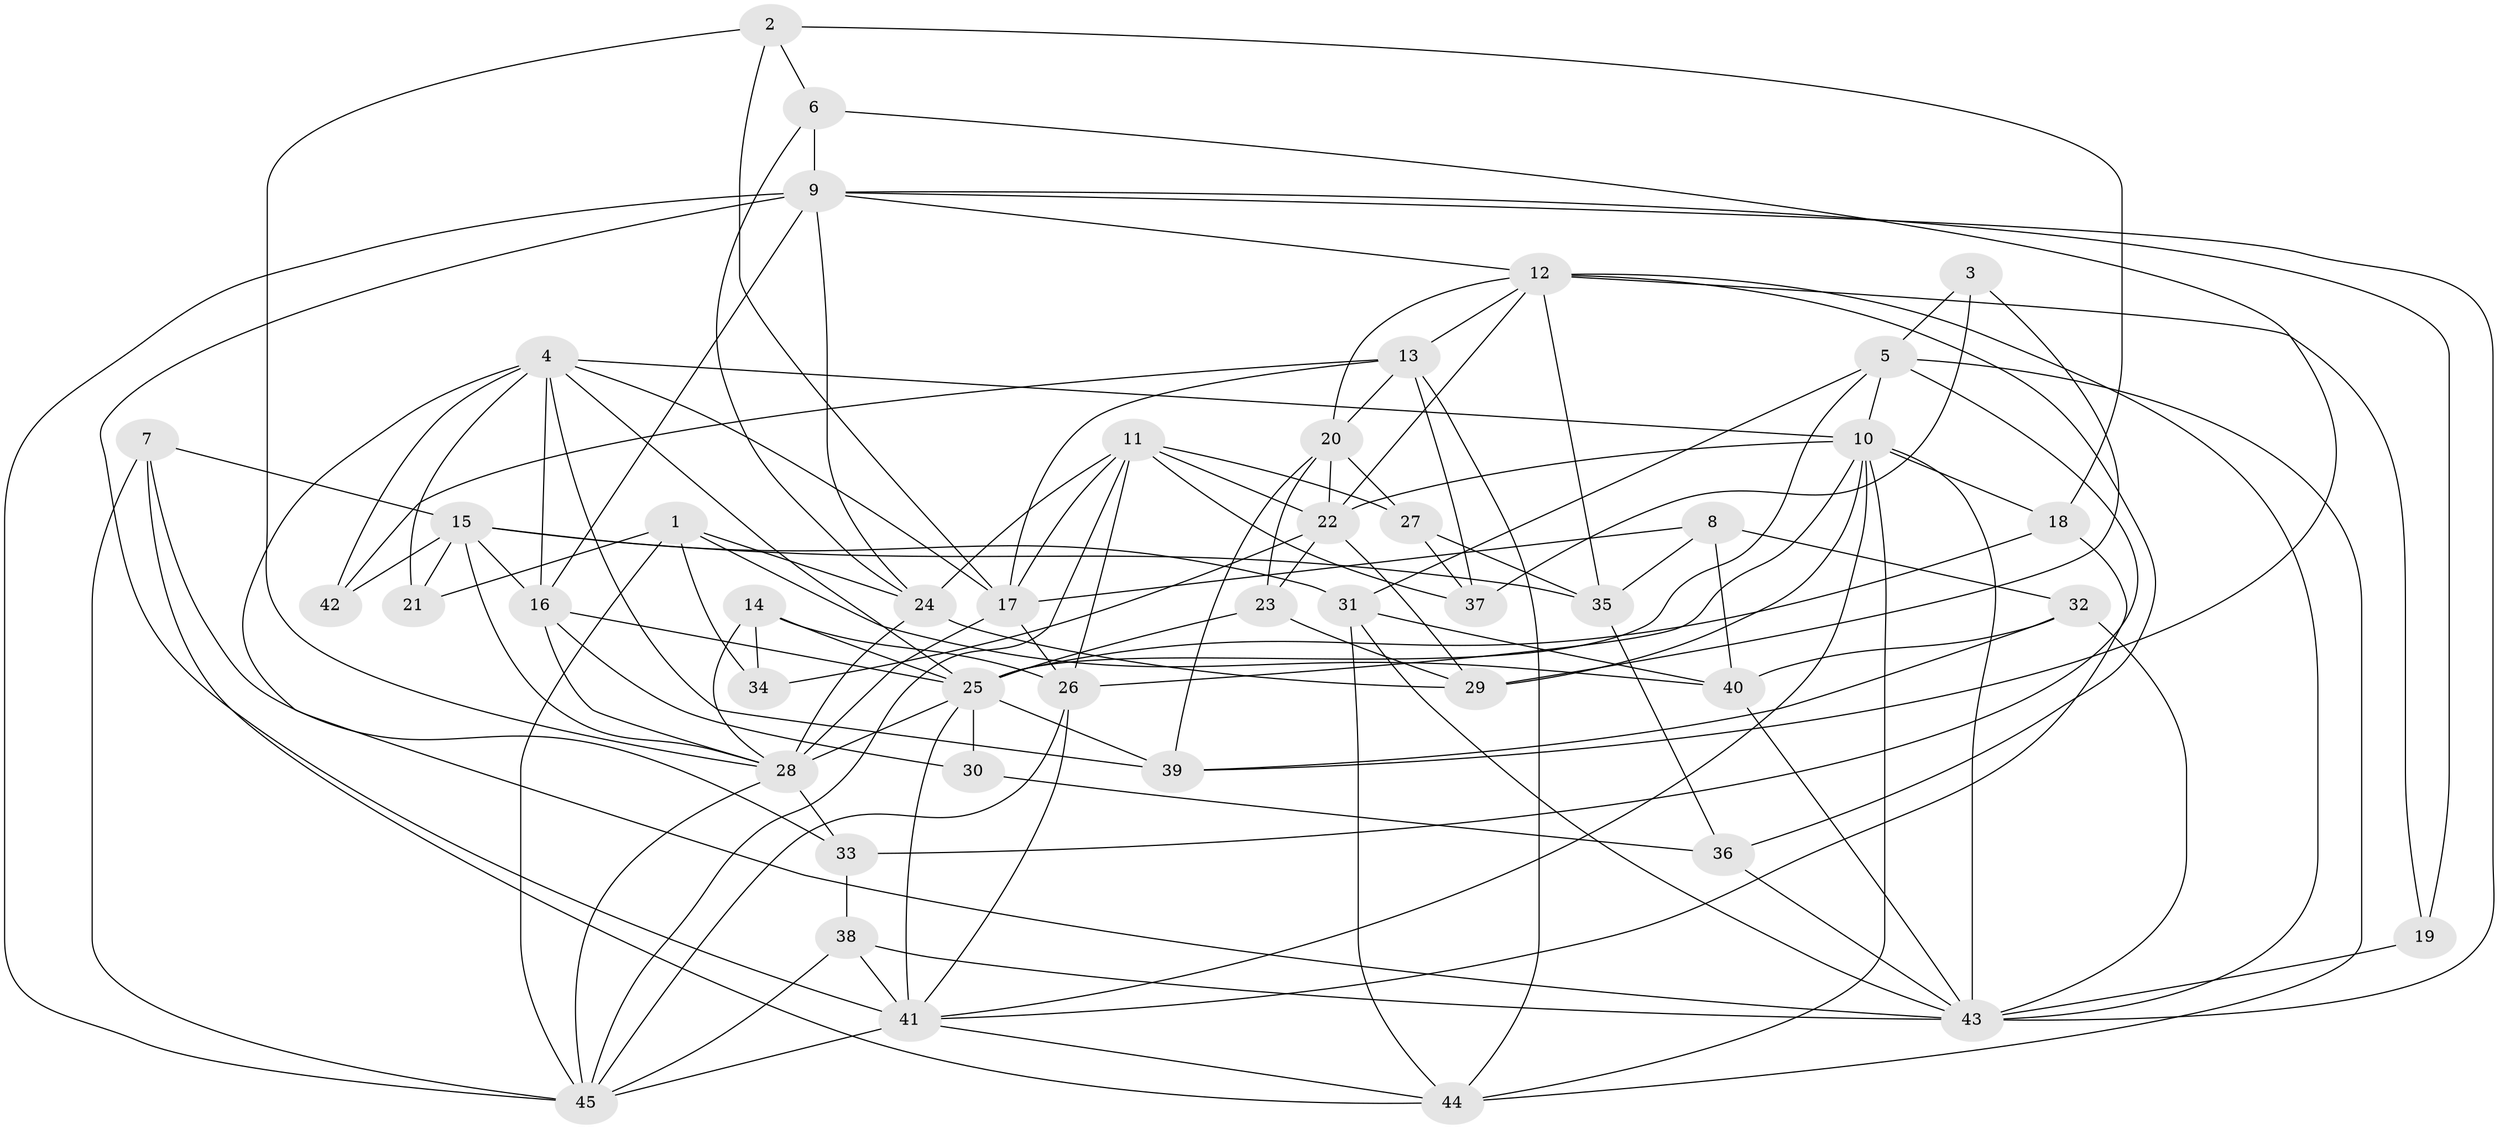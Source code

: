 // original degree distribution, {2: 0.13333333333333333, 4: 0.2, 6: 0.13333333333333333, 3: 0.32222222222222224, 5: 0.15555555555555556, 7: 0.05555555555555555}
// Generated by graph-tools (version 1.1) at 2025/02/03/09/25 03:02:08]
// undirected, 45 vertices, 124 edges
graph export_dot {
graph [start="1"]
  node [color=gray90,style=filled];
  1;
  2;
  3;
  4;
  5;
  6;
  7;
  8;
  9;
  10;
  11;
  12;
  13;
  14;
  15;
  16;
  17;
  18;
  19;
  20;
  21;
  22;
  23;
  24;
  25;
  26;
  27;
  28;
  29;
  30;
  31;
  32;
  33;
  34;
  35;
  36;
  37;
  38;
  39;
  40;
  41;
  42;
  43;
  44;
  45;
  1 -- 21 [weight=1.0];
  1 -- 24 [weight=1.0];
  1 -- 34 [weight=1.0];
  1 -- 40 [weight=1.0];
  1 -- 45 [weight=2.0];
  2 -- 6 [weight=1.0];
  2 -- 17 [weight=1.0];
  2 -- 18 [weight=1.0];
  2 -- 28 [weight=1.0];
  3 -- 5 [weight=1.0];
  3 -- 29 [weight=1.0];
  3 -- 37 [weight=1.0];
  4 -- 10 [weight=1.0];
  4 -- 16 [weight=1.0];
  4 -- 17 [weight=1.0];
  4 -- 21 [weight=1.0];
  4 -- 25 [weight=1.0];
  4 -- 39 [weight=1.0];
  4 -- 42 [weight=1.0];
  4 -- 43 [weight=1.0];
  5 -- 10 [weight=1.0];
  5 -- 25 [weight=1.0];
  5 -- 31 [weight=1.0];
  5 -- 33 [weight=1.0];
  5 -- 44 [weight=1.0];
  6 -- 9 [weight=1.0];
  6 -- 24 [weight=1.0];
  6 -- 39 [weight=1.0];
  7 -- 15 [weight=1.0];
  7 -- 33 [weight=1.0];
  7 -- 44 [weight=1.0];
  7 -- 45 [weight=1.0];
  8 -- 17 [weight=1.0];
  8 -- 32 [weight=1.0];
  8 -- 35 [weight=2.0];
  8 -- 40 [weight=1.0];
  9 -- 12 [weight=1.0];
  9 -- 16 [weight=1.0];
  9 -- 19 [weight=1.0];
  9 -- 24 [weight=1.0];
  9 -- 41 [weight=1.0];
  9 -- 43 [weight=1.0];
  9 -- 45 [weight=1.0];
  10 -- 18 [weight=1.0];
  10 -- 22 [weight=2.0];
  10 -- 26 [weight=1.0];
  10 -- 29 [weight=2.0];
  10 -- 41 [weight=1.0];
  10 -- 43 [weight=1.0];
  10 -- 44 [weight=1.0];
  11 -- 17 [weight=1.0];
  11 -- 22 [weight=1.0];
  11 -- 24 [weight=1.0];
  11 -- 26 [weight=1.0];
  11 -- 27 [weight=1.0];
  11 -- 37 [weight=1.0];
  11 -- 45 [weight=1.0];
  12 -- 13 [weight=1.0];
  12 -- 19 [weight=1.0];
  12 -- 20 [weight=1.0];
  12 -- 22 [weight=1.0];
  12 -- 35 [weight=1.0];
  12 -- 36 [weight=1.0];
  12 -- 43 [weight=1.0];
  13 -- 17 [weight=1.0];
  13 -- 20 [weight=1.0];
  13 -- 37 [weight=1.0];
  13 -- 42 [weight=1.0];
  13 -- 44 [weight=1.0];
  14 -- 25 [weight=1.0];
  14 -- 26 [weight=1.0];
  14 -- 28 [weight=1.0];
  14 -- 34 [weight=1.0];
  15 -- 16 [weight=1.0];
  15 -- 21 [weight=1.0];
  15 -- 28 [weight=1.0];
  15 -- 31 [weight=1.0];
  15 -- 35 [weight=1.0];
  15 -- 42 [weight=1.0];
  16 -- 25 [weight=1.0];
  16 -- 28 [weight=1.0];
  16 -- 30 [weight=1.0];
  17 -- 26 [weight=1.0];
  17 -- 28 [weight=1.0];
  18 -- 25 [weight=1.0];
  18 -- 41 [weight=1.0];
  19 -- 43 [weight=2.0];
  20 -- 22 [weight=1.0];
  20 -- 23 [weight=1.0];
  20 -- 27 [weight=1.0];
  20 -- 39 [weight=1.0];
  22 -- 23 [weight=1.0];
  22 -- 29 [weight=1.0];
  22 -- 34 [weight=1.0];
  23 -- 25 [weight=1.0];
  23 -- 29 [weight=1.0];
  24 -- 28 [weight=1.0];
  24 -- 29 [weight=1.0];
  25 -- 28 [weight=1.0];
  25 -- 30 [weight=1.0];
  25 -- 39 [weight=2.0];
  25 -- 41 [weight=1.0];
  26 -- 41 [weight=1.0];
  26 -- 45 [weight=1.0];
  27 -- 35 [weight=1.0];
  27 -- 37 [weight=1.0];
  28 -- 33 [weight=2.0];
  28 -- 45 [weight=1.0];
  30 -- 36 [weight=1.0];
  31 -- 40 [weight=1.0];
  31 -- 43 [weight=1.0];
  31 -- 44 [weight=1.0];
  32 -- 39 [weight=1.0];
  32 -- 40 [weight=1.0];
  32 -- 43 [weight=1.0];
  33 -- 38 [weight=1.0];
  35 -- 36 [weight=1.0];
  36 -- 43 [weight=1.0];
  38 -- 41 [weight=1.0];
  38 -- 43 [weight=1.0];
  38 -- 45 [weight=1.0];
  40 -- 43 [weight=1.0];
  41 -- 44 [weight=1.0];
  41 -- 45 [weight=2.0];
}
